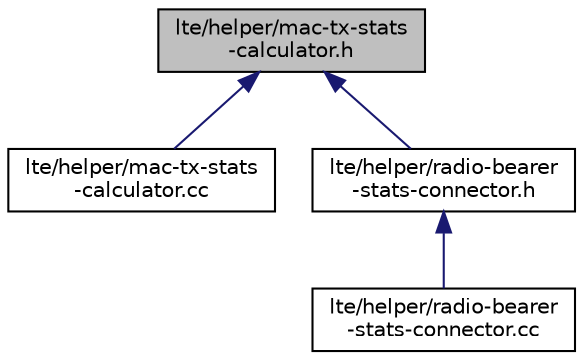 digraph "lte/helper/mac-tx-stats-calculator.h"
{
  edge [fontname="Helvetica",fontsize="10",labelfontname="Helvetica",labelfontsize="10"];
  node [fontname="Helvetica",fontsize="10",shape=record];
  Node1 [label="lte/helper/mac-tx-stats\l-calculator.h",height=0.2,width=0.4,color="black", fillcolor="grey75", style="filled", fontcolor="black"];
  Node1 -> Node2 [dir="back",color="midnightblue",fontsize="10",style="solid"];
  Node2 [label="lte/helper/mac-tx-stats\l-calculator.cc",height=0.2,width=0.4,color="black", fillcolor="white", style="filled",URL="$d5/d37/mac-tx-stats-calculator_8cc.html"];
  Node1 -> Node3 [dir="back",color="midnightblue",fontsize="10",style="solid"];
  Node3 [label="lte/helper/radio-bearer\l-stats-connector.h",height=0.2,width=0.4,color="black", fillcolor="white", style="filled",URL="$d3/dc0/radio-bearer-stats-connector_8h.html"];
  Node3 -> Node4 [dir="back",color="midnightblue",fontsize="10",style="solid"];
  Node4 [label="lte/helper/radio-bearer\l-stats-connector.cc",height=0.2,width=0.4,color="black", fillcolor="white", style="filled",URL="$d3/d3b/radio-bearer-stats-connector_8cc.html"];
}
